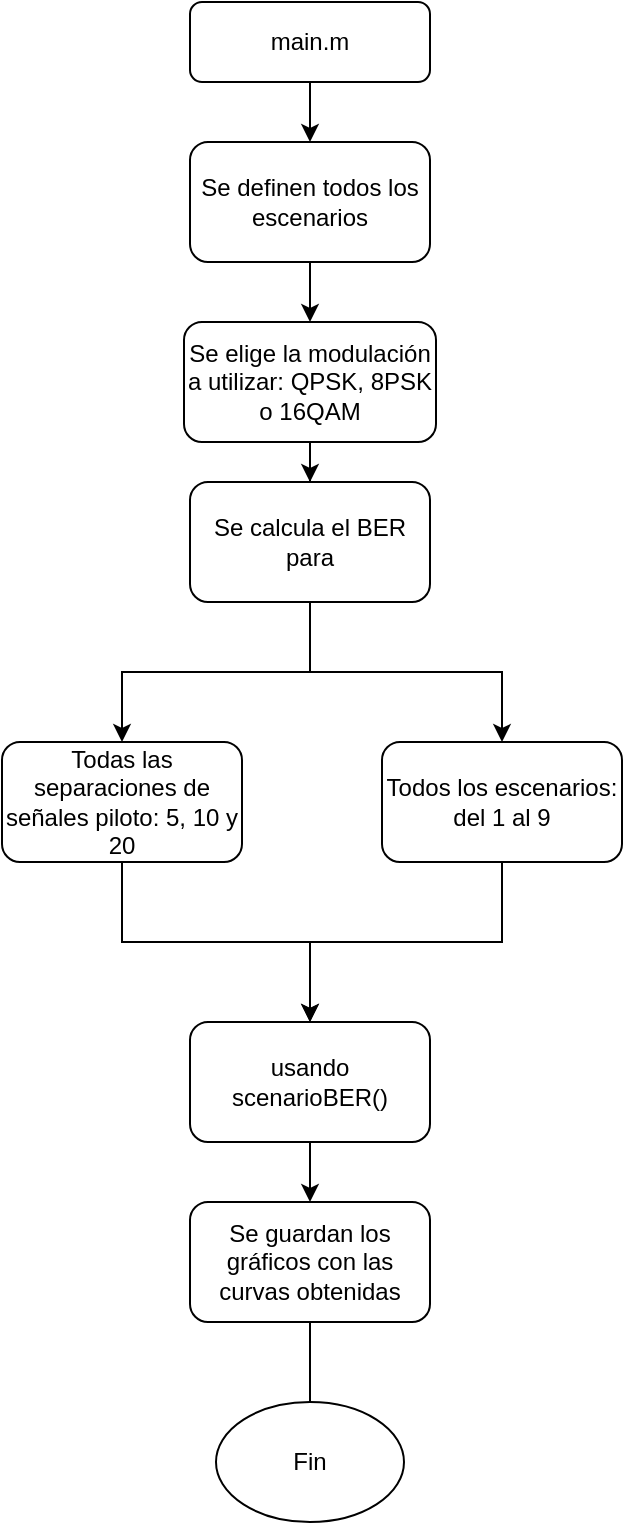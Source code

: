 <mxfile version="21.5.0" type="device">
  <diagram id="C5RBs43oDa-KdzZeNtuy" name="Page-1">
    <mxGraphModel dx="600" dy="314" grid="1" gridSize="10" guides="1" tooltips="1" connect="1" arrows="1" fold="1" page="1" pageScale="1" pageWidth="827" pageHeight="1169" math="0" shadow="0">
      <root>
        <mxCell id="WIyWlLk6GJQsqaUBKTNV-0" />
        <mxCell id="WIyWlLk6GJQsqaUBKTNV-1" parent="WIyWlLk6GJQsqaUBKTNV-0" />
        <mxCell id="B_WRJBv8TTsJT2D4ohCq-2" value="" style="edgeStyle=orthogonalEdgeStyle;rounded=0;orthogonalLoop=1;jettySize=auto;html=1;" edge="1" parent="WIyWlLk6GJQsqaUBKTNV-1" source="WIyWlLk6GJQsqaUBKTNV-3" target="B_WRJBv8TTsJT2D4ohCq-1">
          <mxGeometry relative="1" as="geometry" />
        </mxCell>
        <mxCell id="WIyWlLk6GJQsqaUBKTNV-3" value="main.m" style="rounded=1;whiteSpace=wrap;html=1;fontSize=12;glass=0;strokeWidth=1;shadow=0;" parent="WIyWlLk6GJQsqaUBKTNV-1" vertex="1">
          <mxGeometry x="354" width="120" height="40" as="geometry" />
        </mxCell>
        <mxCell id="B_WRJBv8TTsJT2D4ohCq-4" value="" style="edgeStyle=orthogonalEdgeStyle;rounded=0;orthogonalLoop=1;jettySize=auto;html=1;" edge="1" parent="WIyWlLk6GJQsqaUBKTNV-1" source="B_WRJBv8TTsJT2D4ohCq-1" target="B_WRJBv8TTsJT2D4ohCq-3">
          <mxGeometry relative="1" as="geometry" />
        </mxCell>
        <mxCell id="B_WRJBv8TTsJT2D4ohCq-1" value="Se definen todos los escenarios" style="rounded=1;whiteSpace=wrap;html=1;" vertex="1" parent="WIyWlLk6GJQsqaUBKTNV-1">
          <mxGeometry x="354" y="70" width="120" height="60" as="geometry" />
        </mxCell>
        <mxCell id="B_WRJBv8TTsJT2D4ohCq-6" value="" style="edgeStyle=orthogonalEdgeStyle;rounded=0;orthogonalLoop=1;jettySize=auto;html=1;" edge="1" parent="WIyWlLk6GJQsqaUBKTNV-1" source="B_WRJBv8TTsJT2D4ohCq-3" target="B_WRJBv8TTsJT2D4ohCq-5">
          <mxGeometry relative="1" as="geometry" />
        </mxCell>
        <mxCell id="B_WRJBv8TTsJT2D4ohCq-3" value="Se elige la modulación a utilizar: QPSK, 8PSK o 16QAM" style="rounded=1;whiteSpace=wrap;html=1;" vertex="1" parent="WIyWlLk6GJQsqaUBKTNV-1">
          <mxGeometry x="351" y="160" width="126" height="60" as="geometry" />
        </mxCell>
        <mxCell id="B_WRJBv8TTsJT2D4ohCq-9" style="edgeStyle=orthogonalEdgeStyle;rounded=0;orthogonalLoop=1;jettySize=auto;html=1;entryX=0.5;entryY=0;entryDx=0;entryDy=0;" edge="1" parent="WIyWlLk6GJQsqaUBKTNV-1" source="B_WRJBv8TTsJT2D4ohCq-5" target="B_WRJBv8TTsJT2D4ohCq-7">
          <mxGeometry relative="1" as="geometry" />
        </mxCell>
        <mxCell id="B_WRJBv8TTsJT2D4ohCq-10" style="edgeStyle=orthogonalEdgeStyle;rounded=0;orthogonalLoop=1;jettySize=auto;html=1;entryX=0.5;entryY=0;entryDx=0;entryDy=0;" edge="1" parent="WIyWlLk6GJQsqaUBKTNV-1" source="B_WRJBv8TTsJT2D4ohCq-5" target="B_WRJBv8TTsJT2D4ohCq-8">
          <mxGeometry relative="1" as="geometry" />
        </mxCell>
        <mxCell id="B_WRJBv8TTsJT2D4ohCq-5" value="Se calcula el BER para" style="rounded=1;whiteSpace=wrap;html=1;" vertex="1" parent="WIyWlLk6GJQsqaUBKTNV-1">
          <mxGeometry x="354" y="240" width="120" height="60" as="geometry" />
        </mxCell>
        <mxCell id="B_WRJBv8TTsJT2D4ohCq-13" style="edgeStyle=orthogonalEdgeStyle;rounded=0;orthogonalLoop=1;jettySize=auto;html=1;entryX=0.5;entryY=0;entryDx=0;entryDy=0;" edge="1" parent="WIyWlLk6GJQsqaUBKTNV-1" source="B_WRJBv8TTsJT2D4ohCq-7" target="B_WRJBv8TTsJT2D4ohCq-11">
          <mxGeometry relative="1" as="geometry" />
        </mxCell>
        <mxCell id="B_WRJBv8TTsJT2D4ohCq-7" value="Todas las separaciones de señales piloto: 5, 10 y 20" style="rounded=1;whiteSpace=wrap;html=1;" vertex="1" parent="WIyWlLk6GJQsqaUBKTNV-1">
          <mxGeometry x="260" y="370" width="120" height="60" as="geometry" />
        </mxCell>
        <mxCell id="B_WRJBv8TTsJT2D4ohCq-14" style="edgeStyle=orthogonalEdgeStyle;rounded=0;orthogonalLoop=1;jettySize=auto;html=1;entryX=0.5;entryY=0;entryDx=0;entryDy=0;" edge="1" parent="WIyWlLk6GJQsqaUBKTNV-1" source="B_WRJBv8TTsJT2D4ohCq-8" target="B_WRJBv8TTsJT2D4ohCq-11">
          <mxGeometry relative="1" as="geometry" />
        </mxCell>
        <mxCell id="B_WRJBv8TTsJT2D4ohCq-8" value="Todos los escenarios: del 1 al 9" style="rounded=1;whiteSpace=wrap;html=1;" vertex="1" parent="WIyWlLk6GJQsqaUBKTNV-1">
          <mxGeometry x="450" y="370" width="120" height="60" as="geometry" />
        </mxCell>
        <mxCell id="B_WRJBv8TTsJT2D4ohCq-16" value="" style="edgeStyle=orthogonalEdgeStyle;rounded=0;orthogonalLoop=1;jettySize=auto;html=1;" edge="1" parent="WIyWlLk6GJQsqaUBKTNV-1" source="B_WRJBv8TTsJT2D4ohCq-11" target="B_WRJBv8TTsJT2D4ohCq-15">
          <mxGeometry relative="1" as="geometry" />
        </mxCell>
        <mxCell id="B_WRJBv8TTsJT2D4ohCq-11" value="usando scenarioBER()" style="rounded=1;whiteSpace=wrap;html=1;" vertex="1" parent="WIyWlLk6GJQsqaUBKTNV-1">
          <mxGeometry x="354" y="510" width="120" height="60" as="geometry" />
        </mxCell>
        <mxCell id="B_WRJBv8TTsJT2D4ohCq-18" value="" style="edgeStyle=orthogonalEdgeStyle;rounded=0;orthogonalLoop=1;jettySize=auto;html=1;" edge="1" parent="WIyWlLk6GJQsqaUBKTNV-1" source="B_WRJBv8TTsJT2D4ohCq-15">
          <mxGeometry relative="1" as="geometry">
            <mxPoint x="414" y="730" as="targetPoint" />
          </mxGeometry>
        </mxCell>
        <mxCell id="B_WRJBv8TTsJT2D4ohCq-15" value="Se guardan los gráficos con las curvas obtenidas" style="rounded=1;whiteSpace=wrap;html=1;" vertex="1" parent="WIyWlLk6GJQsqaUBKTNV-1">
          <mxGeometry x="354" y="600" width="120" height="60" as="geometry" />
        </mxCell>
        <mxCell id="B_WRJBv8TTsJT2D4ohCq-19" value="Fin" style="ellipse;whiteSpace=wrap;html=1;" vertex="1" parent="WIyWlLk6GJQsqaUBKTNV-1">
          <mxGeometry x="367" y="700" width="94" height="60" as="geometry" />
        </mxCell>
      </root>
    </mxGraphModel>
  </diagram>
</mxfile>
